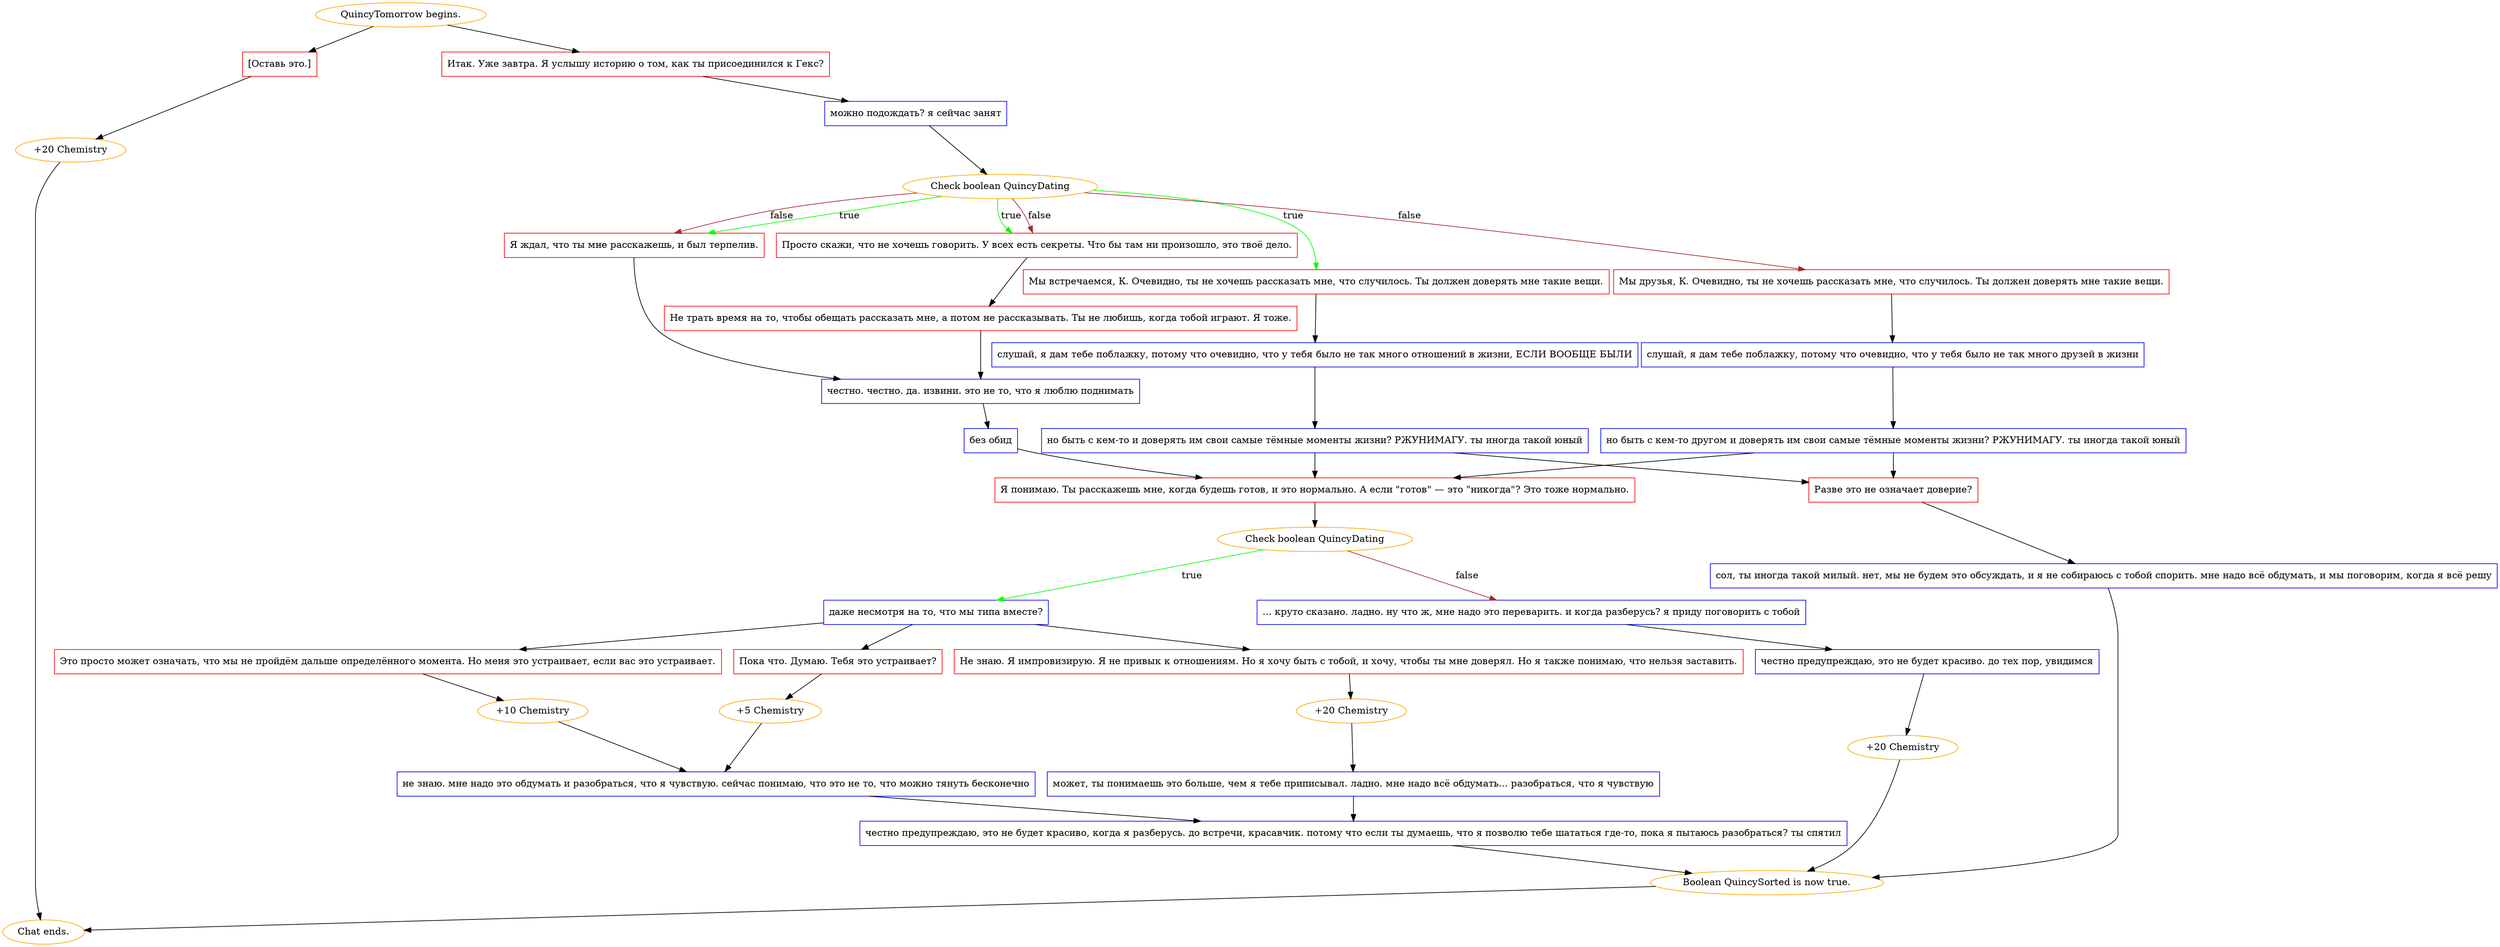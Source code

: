 digraph {
	"QuincyTomorrow begins." [color=orange];
		"QuincyTomorrow begins." -> j3850887796;
		"QuincyTomorrow begins." -> j2315601787;
	j3850887796 [label="Итак. Уже завтра. Я услышу историю о том, как ты присоединился к Гекс?",shape=box,color=red];
		j3850887796 -> j3912591874;
	j2315601787 [label="[Оставь это.]",shape=box,color=red];
		j2315601787 -> j367054140;
	j3912591874 [label="можно подождать? я сейчас занят",shape=box,color=blue];
		j3912591874 -> j2620124444;
	j367054140 [label="+20 Chemistry",color=orange];
		j367054140 -> "Chat ends.";
	j2620124444 [label="Check boolean QuincyDating",color=orange];
		j2620124444 -> j451944126 [label=true,color=green];
		j2620124444 -> j3454731001 [label=true,color=green];
		j2620124444 -> j1334921861 [label=true,color=green];
		j2620124444 -> j2933700885 [label=false,color=brown];
		j2620124444 -> j3454731001 [label=false,color=brown];
		j2620124444 -> j1334921861 [label=false,color=brown];
	"Chat ends." [color=orange];
	j451944126 [label="Мы встречаемся, К. Очевидно, ты не хочешь рассказать мне, что случилось. Ты должен доверять мне такие вещи.",shape=box,color=red];
		j451944126 -> j730079340;
	j3454731001 [label="Я ждал, что ты мне расскажешь, и был терпелив.",shape=box,color=red];
		j3454731001 -> j2492527316;
	j1334921861 [label="Просто скажи, что не хочешь говорить. У всех есть секреты. Что бы там ни произошло, это твоё дело.",shape=box,color=red];
		j1334921861 -> j876372849;
	j2933700885 [label="Мы друзья, К. Очевидно, ты не хочешь рассказать мне, что случилось. Ты должен доверять мне такие вещи.",shape=box,color=red];
		j2933700885 -> j2573510328;
	j730079340 [label="слушай, я дам тебе поблажку, потому что очевидно, что у тебя было не так много отношений в жизни, ЕСЛИ ВООБЩЕ БЫЛИ",shape=box,color=blue];
		j730079340 -> j3483668442;
	j2492527316 [label="честно. честно. да. извини. это не то, что я люблю поднимать",shape=box,color=blue];
		j2492527316 -> j1459430982;
	j876372849 [label="Не трать время на то, чтобы обещать рассказать мне, а потом не рассказывать. Ты не любишь, когда тобой играют. Я тоже.",shape=box,color=red];
		j876372849 -> j2492527316;
	j2573510328 [label="слушай, я дам тебе поблажку, потому что очевидно, что у тебя было не так много друзей в жизни",shape=box,color=blue];
		j2573510328 -> j3193557461;
	j3483668442 [label="но быть с кем-то и доверять им свои самые тёмные моменты жизни? РЖУНИМАГУ. ты иногда такой юный",shape=box,color=blue];
		j3483668442 -> j1337188483;
		j3483668442 -> j3019787775;
	j1459430982 [label="без обид",shape=box,color=blue];
		j1459430982 -> j3019787775;
	j3193557461 [label="но быть с кем-то другом и доверять им свои самые тёмные моменты жизни? РЖУНИМАГУ. ты иногда такой юный",shape=box,color=blue];
		j3193557461 -> j1337188483;
		j3193557461 -> j3019787775;
	j1337188483 [label="Разве это не означает доверие?",shape=box,color=red];
		j1337188483 -> j756464909;
	j3019787775 [label="Я понимаю. Ты расскажешь мне, когда будешь готов, и это нормально. А если \"готов\" — это \"никогда\"? Это тоже нормально.",shape=box,color=red];
		j3019787775 -> j2097033221;
	j756464909 [label="сол, ты иногда такой милый. нет, мы не будем это обсуждать, и я не собираюсь с тобой спорить. мне надо всё обдумать, и мы поговорим, когда я всё решу",shape=box,color=blue];
		j756464909 -> j3559374181;
	j2097033221 [label="Check boolean QuincyDating",color=orange];
		j2097033221 -> j1543153475 [label=true,color=green];
		j2097033221 -> j2507722340 [label=false,color=brown];
	j3559374181 [label="Boolean QuincySorted is now true.",color=orange];
		j3559374181 -> "Chat ends.";
	j1543153475 [label="даже несмотря на то, что мы типа вместе?",shape=box,color=blue];
		j1543153475 -> j2210693256;
		j1543153475 -> j2761822398;
		j1543153475 -> j195926862;
	j2507722340 [label="... круто сказано. ладно. ну что ж, мне надо это переварить. и когда разберусь? я приду поговорить с тобой",shape=box,color=blue];
		j2507722340 -> j622398424;
	j2210693256 [label="Пока что. Думаю. Тебя это устраивает?",shape=box,color=red];
		j2210693256 -> j3075584166;
	j2761822398 [label="Это просто может означать, что мы не пройдём дальше определённого момента. Но меня это устраивает, если вас это устраивает.",shape=box,color=red];
		j2761822398 -> j2203254608;
	j195926862 [label="Не знаю. Я импровизирую. Я не привык к отношениям. Но я хочу быть с тобой, и хочу, чтобы ты мне доверял. Но я также понимаю, что нельзя заставить.",shape=box,color=red];
		j195926862 -> j2583033092;
	j622398424 [label="честно предупреждаю, это не будет красиво. до тех пор, увидимся",shape=box,color=blue];
		j622398424 -> j2191301368;
	j3075584166 [label="+5 Chemistry",color=orange];
		j3075584166 -> j3737395613;
	j2203254608 [label="+10 Chemistry",color=orange];
		j2203254608 -> j3737395613;
	j2583033092 [label="+20 Chemistry",color=orange];
		j2583033092 -> j3251915440;
	j2191301368 [label="+20 Chemistry",color=orange];
		j2191301368 -> j3559374181;
	j3737395613 [label="не знаю. мне надо это обдумать и разобраться, что я чувствую. сейчас понимаю, что это не то, что можно тянуть бесконечно",shape=box,color=blue];
		j3737395613 -> j573987741;
	j3251915440 [label="может, ты понимаешь это больше, чем я тебе приписывал. ладно. мне надо всё обдумать... разобраться, что я чувствую",shape=box,color=blue];
		j3251915440 -> j573987741;
	j573987741 [label="честно предупреждаю, это не будет красиво, когда я разберусь. до встречи, красавчик. потому что если ты думаешь, что я позволю тебе шататься где-то, пока я пытаюсь разобраться? ты спятил",shape=box,color=blue];
		j573987741 -> j3559374181;
}